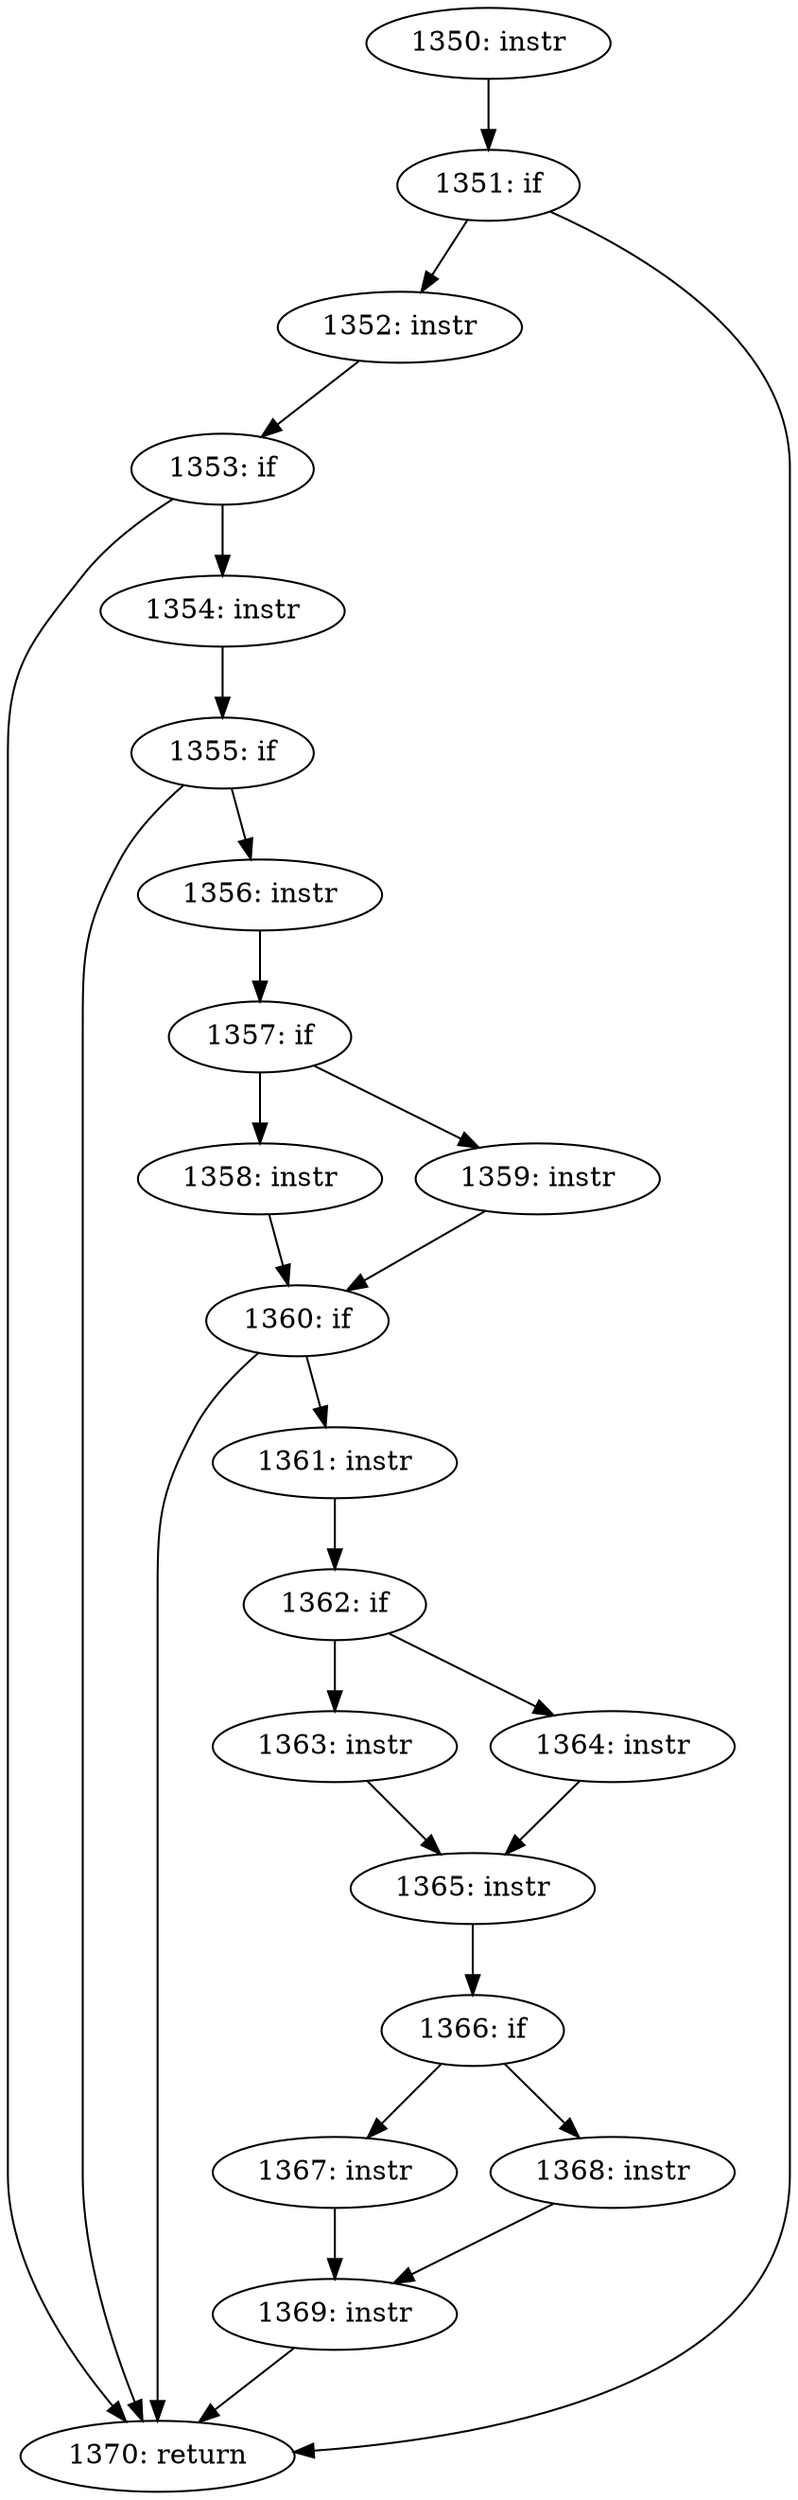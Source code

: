 digraph CFG_tcp_grow_window {
1350 [label="1350: instr"]
	1350 -> 1351
1351 [label="1351: if"]
	1351 -> 1352
	1351 -> 1370
1352 [label="1352: instr"]
	1352 -> 1353
1353 [label="1353: if"]
	1353 -> 1354
	1353 -> 1370
1354 [label="1354: instr"]
	1354 -> 1355
1355 [label="1355: if"]
	1355 -> 1370
	1355 -> 1356
1356 [label="1356: instr"]
	1356 -> 1357
1357 [label="1357: if"]
	1357 -> 1358
	1357 -> 1359
1358 [label="1358: instr"]
	1358 -> 1360
1359 [label="1359: instr"]
	1359 -> 1360
1360 [label="1360: if"]
	1360 -> 1361
	1360 -> 1370
1361 [label="1361: instr"]
	1361 -> 1362
1362 [label="1362: if"]
	1362 -> 1363
	1362 -> 1364
1363 [label="1363: instr"]
	1363 -> 1365
1364 [label="1364: instr"]
	1364 -> 1365
1365 [label="1365: instr"]
	1365 -> 1366
1366 [label="1366: if"]
	1366 -> 1367
	1366 -> 1368
1367 [label="1367: instr"]
	1367 -> 1369
1368 [label="1368: instr"]
	1368 -> 1369
1369 [label="1369: instr"]
	1369 -> 1370
1370 [label="1370: return"]
	
}
